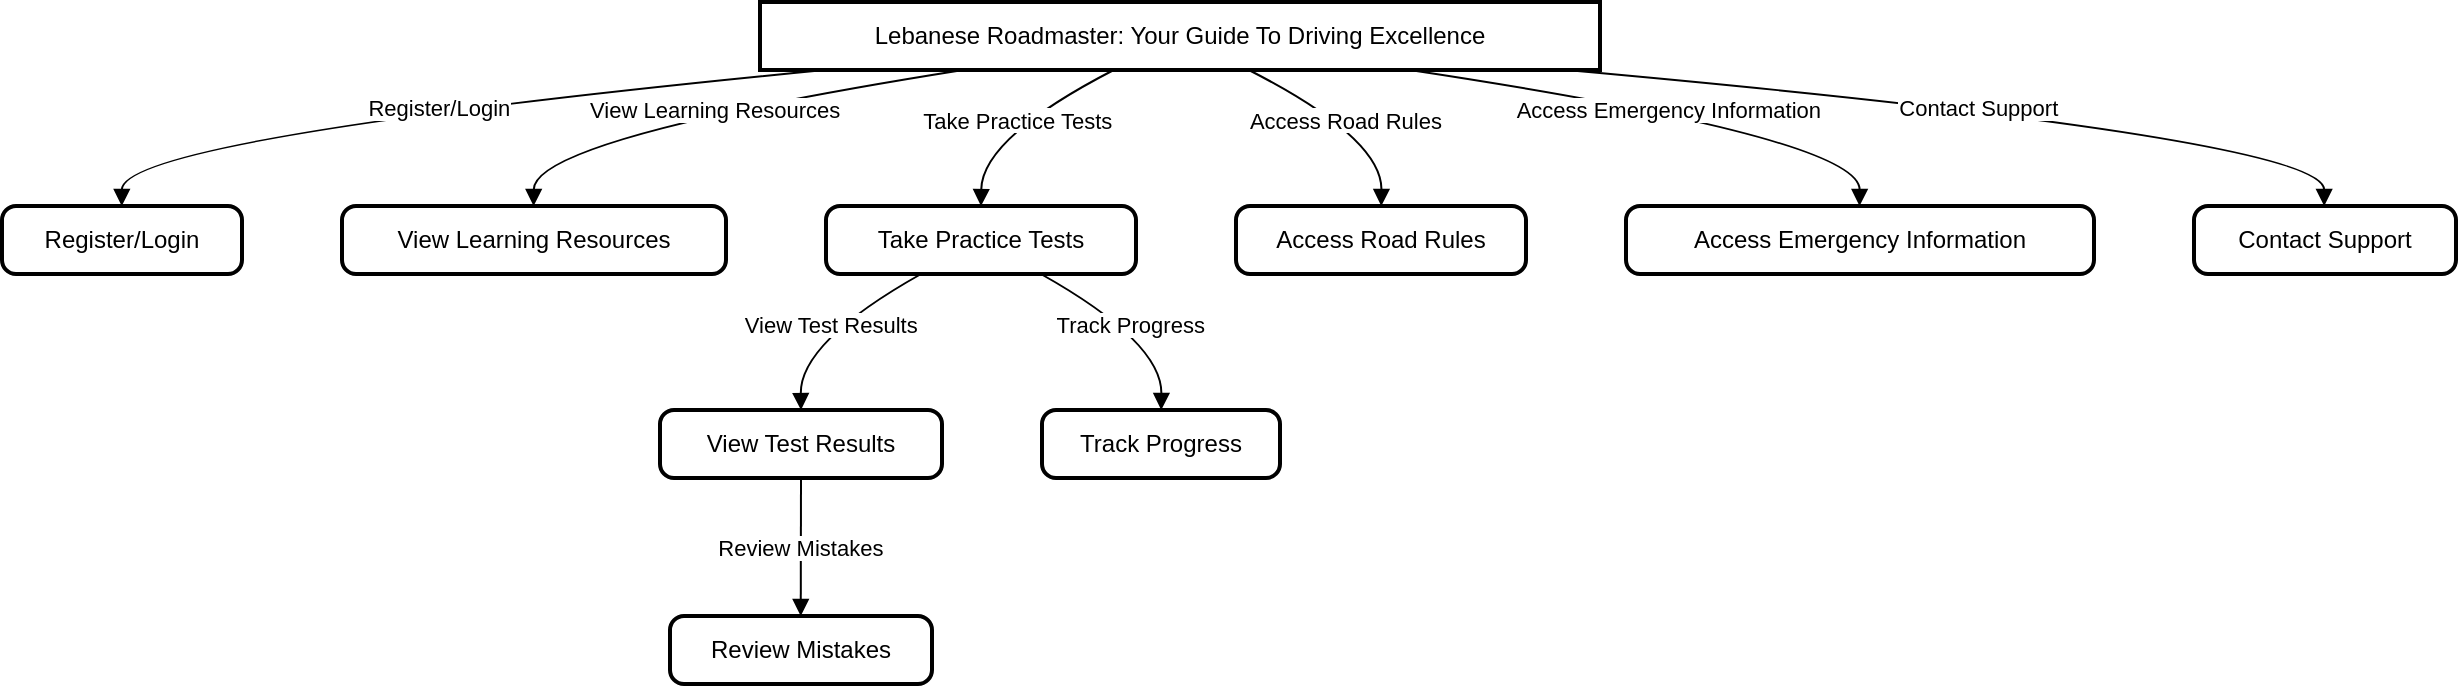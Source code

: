 <mxfile version="24.1.0" type="github" pages="2">
  <diagram name="Page-1" id="M9Ho8Sku1jpEdKHAjc6Z">
    <mxGraphModel dx="788" dy="995" grid="1" gridSize="10" guides="1" tooltips="1" connect="1" arrows="1" fold="1" page="1" pageScale="1" pageWidth="827" pageHeight="1169" math="0" shadow="0">
      <root>
        <mxCell id="0" />
        <mxCell id="1" parent="0" />
        <mxCell id="qtTBGTPro27aimJFmDIQ-232" value="Lebanese Roadmaster: Your Guide To Driving Excellence" style="whiteSpace=wrap;strokeWidth=2;" vertex="1" parent="1">
          <mxGeometry x="399" y="90" width="420" height="34" as="geometry" />
        </mxCell>
        <mxCell id="qtTBGTPro27aimJFmDIQ-233" value="Register/Login" style="rounded=1;absoluteArcSize=1;arcSize=14;whiteSpace=wrap;strokeWidth=2;" vertex="1" parent="1">
          <mxGeometry x="20" y="192" width="120" height="34" as="geometry" />
        </mxCell>
        <mxCell id="qtTBGTPro27aimJFmDIQ-234" value="View Learning Resources" style="rounded=1;absoluteArcSize=1;arcSize=14;whiteSpace=wrap;strokeWidth=2;" vertex="1" parent="1">
          <mxGeometry x="190" y="192" width="192" height="34" as="geometry" />
        </mxCell>
        <mxCell id="qtTBGTPro27aimJFmDIQ-235" value="Take Practice Tests" style="rounded=1;absoluteArcSize=1;arcSize=14;whiteSpace=wrap;strokeWidth=2;" vertex="1" parent="1">
          <mxGeometry x="432" y="192" width="155" height="34" as="geometry" />
        </mxCell>
        <mxCell id="qtTBGTPro27aimJFmDIQ-236" value="Access Road Rules" style="rounded=1;absoluteArcSize=1;arcSize=14;whiteSpace=wrap;strokeWidth=2;" vertex="1" parent="1">
          <mxGeometry x="637" y="192" width="145" height="34" as="geometry" />
        </mxCell>
        <mxCell id="qtTBGTPro27aimJFmDIQ-237" value="Access Emergency Information" style="rounded=1;absoluteArcSize=1;arcSize=14;whiteSpace=wrap;strokeWidth=2;" vertex="1" parent="1">
          <mxGeometry x="832" y="192" width="234" height="34" as="geometry" />
        </mxCell>
        <mxCell id="qtTBGTPro27aimJFmDIQ-238" value="View Test Results" style="rounded=1;absoluteArcSize=1;arcSize=14;whiteSpace=wrap;strokeWidth=2;" vertex="1" parent="1">
          <mxGeometry x="349" y="294" width="141" height="34" as="geometry" />
        </mxCell>
        <mxCell id="qtTBGTPro27aimJFmDIQ-239" value="Review Mistakes" style="rounded=1;absoluteArcSize=1;arcSize=14;whiteSpace=wrap;strokeWidth=2;" vertex="1" parent="1">
          <mxGeometry x="354" y="397" width="131" height="34" as="geometry" />
        </mxCell>
        <mxCell id="qtTBGTPro27aimJFmDIQ-240" value="Track Progress" style="rounded=1;absoluteArcSize=1;arcSize=14;whiteSpace=wrap;strokeWidth=2;" vertex="1" parent="1">
          <mxGeometry x="540" y="294" width="119" height="34" as="geometry" />
        </mxCell>
        <mxCell id="qtTBGTPro27aimJFmDIQ-241" value="Contact Support" style="rounded=1;absoluteArcSize=1;arcSize=14;whiteSpace=wrap;strokeWidth=2;" vertex="1" parent="1">
          <mxGeometry x="1116" y="192" width="131" height="34" as="geometry" />
        </mxCell>
        <mxCell id="qtTBGTPro27aimJFmDIQ-242" value="Register/Login" style="curved=1;startArrow=none;endArrow=block;exitX=0.087;exitY=0.988;entryX=0.499;entryY=0.006;rounded=0;" edge="1" parent="1" source="qtTBGTPro27aimJFmDIQ-232" target="qtTBGTPro27aimJFmDIQ-233">
          <mxGeometry relative="1" as="geometry">
            <Array as="points">
              <mxPoint x="80" y="158" />
            </Array>
          </mxGeometry>
        </mxCell>
        <mxCell id="qtTBGTPro27aimJFmDIQ-243" value="View Learning Resources" style="curved=1;startArrow=none;endArrow=block;exitX=0.248;exitY=0.988;entryX=0.499;entryY=0.006;rounded=0;" edge="1" parent="1" source="qtTBGTPro27aimJFmDIQ-232" target="qtTBGTPro27aimJFmDIQ-234">
          <mxGeometry relative="1" as="geometry">
            <Array as="points">
              <mxPoint x="286" y="158" />
            </Array>
          </mxGeometry>
        </mxCell>
        <mxCell id="qtTBGTPro27aimJFmDIQ-244" value="Take Practice Tests" style="curved=1;startArrow=none;endArrow=block;exitX=0.423;exitY=0.988;entryX=0.5;entryY=0.006;rounded=0;" edge="1" parent="1" source="qtTBGTPro27aimJFmDIQ-232" target="qtTBGTPro27aimJFmDIQ-235">
          <mxGeometry relative="1" as="geometry">
            <Array as="points">
              <mxPoint x="510" y="158" />
            </Array>
          </mxGeometry>
        </mxCell>
        <mxCell id="qtTBGTPro27aimJFmDIQ-245" value="Access Road Rules" style="curved=1;startArrow=none;endArrow=block;exitX=0.58;exitY=0.988;entryX=0.501;entryY=0.006;rounded=0;" edge="1" parent="1" source="qtTBGTPro27aimJFmDIQ-232" target="qtTBGTPro27aimJFmDIQ-236">
          <mxGeometry relative="1" as="geometry">
            <Array as="points">
              <mxPoint x="710" y="158" />
            </Array>
          </mxGeometry>
        </mxCell>
        <mxCell id="qtTBGTPro27aimJFmDIQ-246" value="Access Emergency Information" style="curved=1;startArrow=none;endArrow=block;exitX=0.767;exitY=0.988;entryX=0.499;entryY=0.006;rounded=0;" edge="1" parent="1" source="qtTBGTPro27aimJFmDIQ-232" target="qtTBGTPro27aimJFmDIQ-237">
          <mxGeometry relative="1" as="geometry">
            <Array as="points">
              <mxPoint x="949" y="158" />
            </Array>
          </mxGeometry>
        </mxCell>
        <mxCell id="qtTBGTPro27aimJFmDIQ-247" value="View Test Results" style="curved=1;startArrow=none;endArrow=block;exitX=0.309;exitY=0.994;entryX=0.5;entryY=0.011;rounded=0;" edge="1" parent="1" source="qtTBGTPro27aimJFmDIQ-235" target="qtTBGTPro27aimJFmDIQ-238">
          <mxGeometry relative="1" as="geometry">
            <Array as="points">
              <mxPoint x="419" y="260" />
            </Array>
          </mxGeometry>
        </mxCell>
        <mxCell id="qtTBGTPro27aimJFmDIQ-248" value="Review Mistakes" style="curved=1;startArrow=none;endArrow=block;exitX=0.5;exitY=0.999;entryX=0.499;entryY=-0.013;rounded=0;" edge="1" parent="1" source="qtTBGTPro27aimJFmDIQ-238" target="qtTBGTPro27aimJFmDIQ-239">
          <mxGeometry relative="1" as="geometry">
            <Array as="points" />
          </mxGeometry>
        </mxCell>
        <mxCell id="qtTBGTPro27aimJFmDIQ-249" value="Track Progress" style="curved=1;startArrow=none;endArrow=block;exitX=0.691;exitY=0.994;entryX=0.501;entryY=0.011;rounded=0;" edge="1" parent="1" source="qtTBGTPro27aimJFmDIQ-235" target="qtTBGTPro27aimJFmDIQ-240">
          <mxGeometry relative="1" as="geometry">
            <Array as="points">
              <mxPoint x="600" y="260" />
            </Array>
          </mxGeometry>
        </mxCell>
        <mxCell id="qtTBGTPro27aimJFmDIQ-250" value="Contact Support" style="curved=1;startArrow=none;endArrow=block;exitX=0.949;exitY=0.988;entryX=0.497;entryY=0.006;rounded=0;" edge="1" parent="1" source="qtTBGTPro27aimJFmDIQ-232" target="qtTBGTPro27aimJFmDIQ-241">
          <mxGeometry relative="1" as="geometry">
            <Array as="points">
              <mxPoint x="1181" y="158" />
            </Array>
          </mxGeometry>
        </mxCell>
      </root>
    </mxGraphModel>
  </diagram>
  <diagram id="26kgpBwGCbNJde9QwC58" name="Page-2">
    <mxGraphModel dx="1797" dy="937" grid="1" gridSize="10" guides="1" tooltips="1" connect="1" arrows="1" fold="1" page="1" pageScale="1" pageWidth="827" pageHeight="1169" math="0" shadow="0">
      <root>
        <mxCell id="0" />
        <mxCell id="1" parent="0" />
        <mxCell id="KEdb-rmtMo76g9xiO4tc-1" value="Future Driver" style="rounded=1;absoluteArcSize=1;arcSize=14;whiteSpace=wrap;strokeWidth=2;" vertex="1" parent="1">
          <mxGeometry x="366" y="20" width="110" height="34" as="geometry" />
        </mxCell>
        <mxCell id="KEdb-rmtMo76g9xiO4tc-2" value="View Chapters" style="rounded=1;absoluteArcSize=1;arcSize=14;whiteSpace=wrap;strokeWidth=2;" vertex="1" parent="1">
          <mxGeometry x="20" y="122" width="118" height="34" as="geometry" />
        </mxCell>
        <mxCell id="KEdb-rmtMo76g9xiO4tc-3" value="View Lessons" style="rounded=1;absoluteArcSize=1;arcSize=14;whiteSpace=wrap;strokeWidth=2;" vertex="1" parent="1">
          <mxGeometry x="188" y="122" width="108" height="34" as="geometry" />
        </mxCell>
        <mxCell id="KEdb-rmtMo76g9xiO4tc-4" value="Take Practice Quiz" style="rounded=1;absoluteArcSize=1;arcSize=14;whiteSpace=wrap;strokeWidth=2;" vertex="1" parent="1">
          <mxGeometry x="346" y="122" width="150" height="34" as="geometry" />
        </mxCell>
        <mxCell id="KEdb-rmtMo76g9xiO4tc-5" value="Take Theoretical Practice Test" style="rounded=1;absoluteArcSize=1;arcSize=14;whiteSpace=wrap;strokeWidth=2;" vertex="1" parent="1">
          <mxGeometry x="163" y="224" width="236" height="34" as="geometry" />
        </mxCell>
        <mxCell id="KEdb-rmtMo76g9xiO4tc-6" value="Take Road Sign Practice Test" style="rounded=1;absoluteArcSize=1;arcSize=14;whiteSpace=wrap;strokeWidth=2;" vertex="1" parent="1">
          <mxGeometry x="449" y="224" width="223" height="34" as="geometry" />
        </mxCell>
        <mxCell id="KEdb-rmtMo76g9xiO4tc-7" value="Take Exam Simulator" style="rounded=1;absoluteArcSize=1;arcSize=14;whiteSpace=wrap;strokeWidth=2;" vertex="1" parent="1">
          <mxGeometry x="546" y="122" width="166" height="34" as="geometry" />
        </mxCell>
        <mxCell id="KEdb-rmtMo76g9xiO4tc-8" value="View Statistics" style="rounded=1;absoluteArcSize=1;arcSize=14;whiteSpace=wrap;strokeWidth=2;" vertex="1" parent="1">
          <mxGeometry x="762" y="122" width="120" height="34" as="geometry" />
        </mxCell>
        <mxCell id="KEdb-rmtMo76g9xiO4tc-9" value="Access" style="curved=1;startArrow=none;endArrow=block;exitX=-0.004;exitY=0.737;entryX=0.499;entryY=0.006;rounded=0;" edge="1" parent="1" source="KEdb-rmtMo76g9xiO4tc-1" target="KEdb-rmtMo76g9xiO4tc-2">
          <mxGeometry relative="1" as="geometry">
            <Array as="points">
              <mxPoint x="79" y="88" />
            </Array>
          </mxGeometry>
        </mxCell>
        <mxCell id="KEdb-rmtMo76g9xiO4tc-10" value="Access" style="curved=1;startArrow=none;endArrow=block;exitX=-0.004;exitY=0.958;entryX=0.498;entryY=0.006;rounded=0;" edge="1" parent="1" source="KEdb-rmtMo76g9xiO4tc-1" target="KEdb-rmtMo76g9xiO4tc-3">
          <mxGeometry relative="1" as="geometry">
            <Array as="points">
              <mxPoint x="242" y="88" />
            </Array>
          </mxGeometry>
        </mxCell>
        <mxCell id="KEdb-rmtMo76g9xiO4tc-11" value="Access" style="curved=1;startArrow=none;endArrow=block;exitX=0.498;exitY=0.988;entryX=0.498;entryY=0.006;rounded=0;" edge="1" parent="1" source="KEdb-rmtMo76g9xiO4tc-1" target="KEdb-rmtMo76g9xiO4tc-4">
          <mxGeometry relative="1" as="geometry">
            <Array as="points" />
          </mxGeometry>
        </mxCell>
        <mxCell id="KEdb-rmtMo76g9xiO4tc-12" value="Access" style="curved=1;startArrow=none;endArrow=block;exitX=0.192;exitY=0.994;entryX=0.5;entryY=0.011;rounded=0;" edge="1" parent="1" source="KEdb-rmtMo76g9xiO4tc-4" target="KEdb-rmtMo76g9xiO4tc-5">
          <mxGeometry relative="1" as="geometry">
            <Array as="points">
              <mxPoint x="281" y="190" />
            </Array>
          </mxGeometry>
        </mxCell>
        <mxCell id="KEdb-rmtMo76g9xiO4tc-13" value="Access" style="curved=1;startArrow=none;endArrow=block;exitX=0.805;exitY=0.994;entryX=0.5;entryY=0.011;rounded=0;" edge="1" parent="1" source="KEdb-rmtMo76g9xiO4tc-4" target="KEdb-rmtMo76g9xiO4tc-6">
          <mxGeometry relative="1" as="geometry">
            <Array as="points">
              <mxPoint x="560" y="190" />
            </Array>
          </mxGeometry>
        </mxCell>
        <mxCell id="KEdb-rmtMo76g9xiO4tc-14" value="Access" style="curved=1;startArrow=none;endArrow=block;exitX=0.999;exitY=0.893;entryX=0.498;entryY=0.006;rounded=0;" edge="1" parent="1" source="KEdb-rmtMo76g9xiO4tc-1" target="KEdb-rmtMo76g9xiO4tc-7">
          <mxGeometry relative="1" as="geometry">
            <Array as="points">
              <mxPoint x="629" y="88" />
            </Array>
          </mxGeometry>
        </mxCell>
        <mxCell id="KEdb-rmtMo76g9xiO4tc-15" value="Access" style="curved=1;startArrow=none;endArrow=block;exitX=0.999;exitY=0.701;entryX=0.495;entryY=0.006;rounded=0;" edge="1" parent="1" source="KEdb-rmtMo76g9xiO4tc-1" target="KEdb-rmtMo76g9xiO4tc-8">
          <mxGeometry relative="1" as="geometry">
            <Array as="points">
              <mxPoint x="821" y="88" />
            </Array>
          </mxGeometry>
        </mxCell>
      </root>
    </mxGraphModel>
  </diagram>
</mxfile>
